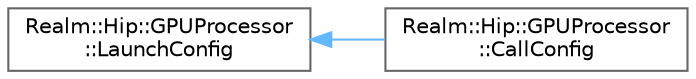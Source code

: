 digraph "Graphical Class Hierarchy"
{
 // LATEX_PDF_SIZE
  bgcolor="transparent";
  edge [fontname=Helvetica,fontsize=10,labelfontname=Helvetica,labelfontsize=10];
  node [fontname=Helvetica,fontsize=10,shape=box,height=0.2,width=0.4];
  rankdir="LR";
  Node0 [id="Node000000",label="Realm::Hip::GPUProcessor\l::LaunchConfig",height=0.2,width=0.4,color="grey40", fillcolor="white", style="filled",URL="$structRealm_1_1Hip_1_1GPUProcessor_1_1LaunchConfig.html",tooltip=" "];
  Node0 -> Node1 [id="edge157_Node000000_Node000001",dir="back",color="steelblue1",style="solid",tooltip=" "];
  Node1 [id="Node000001",label="Realm::Hip::GPUProcessor\l::CallConfig",height=0.2,width=0.4,color="grey40", fillcolor="white", style="filled",URL="$structRealm_1_1Hip_1_1GPUProcessor_1_1CallConfig.html",tooltip=" "];
}
